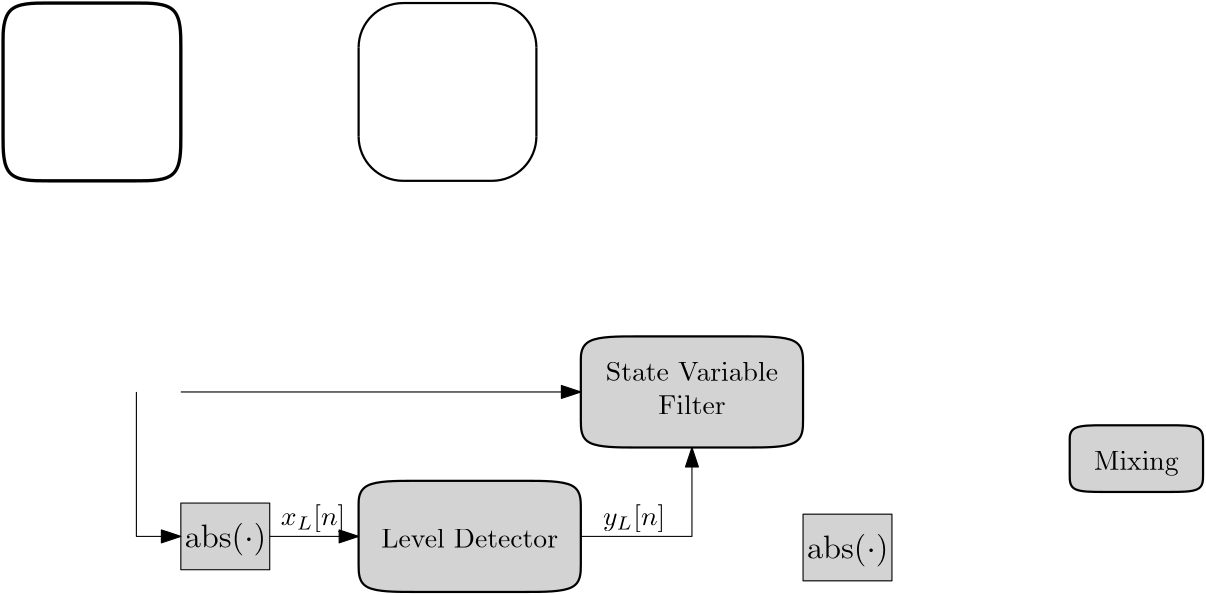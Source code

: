 <?xml version="1.0"?>
<!DOCTYPE ipe SYSTEM "ipe.dtd">
<ipe version="70206" creator="Ipe 7.2.7">
<info created="D:20170920163120" modified="D:20170925132459"/>
<ipestyle name="basic">
<symbol name="arrow/arc(spx)">
<path stroke="sym-stroke" fill="sym-stroke" pen="sym-pen">
0 0 m
-1 0.333 l
-1 -0.333 l
h
</path>
</symbol>
<symbol name="arrow/farc(spx)">
<path stroke="sym-stroke" fill="white" pen="sym-pen">
0 0 m
-1 0.333 l
-1 -0.333 l
h
</path>
</symbol>
<symbol name="arrow/ptarc(spx)">
<path stroke="sym-stroke" fill="sym-stroke" pen="sym-pen">
0 0 m
-1 0.333 l
-0.8 0 l
-1 -0.333 l
h
</path>
</symbol>
<symbol name="arrow/fptarc(spx)">
<path stroke="sym-stroke" fill="white" pen="sym-pen">
0 0 m
-1 0.333 l
-0.8 0 l
-1 -0.333 l
h
</path>
</symbol>
<symbol name="mark/circle(sx)" transformations="translations">
<path fill="sym-stroke">
0.6 0 0 0.6 0 0 e
0.4 0 0 0.4 0 0 e
</path>
</symbol>
<symbol name="mark/disk(sx)" transformations="translations">
<path fill="sym-stroke">
0.6 0 0 0.6 0 0 e
</path>
</symbol>
<symbol name="mark/fdisk(sfx)" transformations="translations">
<group>
<path fill="sym-fill">
0.5 0 0 0.5 0 0 e
</path>
<path fill="sym-stroke" fillrule="eofill">
0.6 0 0 0.6 0 0 e
0.4 0 0 0.4 0 0 e
</path>
</group>
</symbol>
<symbol name="mark/box(sx)" transformations="translations">
<path fill="sym-stroke" fillrule="eofill">
-0.6 -0.6 m
0.6 -0.6 l
0.6 0.6 l
-0.6 0.6 l
h
-0.4 -0.4 m
0.4 -0.4 l
0.4 0.4 l
-0.4 0.4 l
h
</path>
</symbol>
<symbol name="mark/square(sx)" transformations="translations">
<path fill="sym-stroke">
-0.6 -0.6 m
0.6 -0.6 l
0.6 0.6 l
-0.6 0.6 l
h
</path>
</symbol>
<symbol name="mark/fsquare(sfx)" transformations="translations">
<group>
<path fill="sym-fill">
-0.5 -0.5 m
0.5 -0.5 l
0.5 0.5 l
-0.5 0.5 l
h
</path>
<path fill="sym-stroke" fillrule="eofill">
-0.6 -0.6 m
0.6 -0.6 l
0.6 0.6 l
-0.6 0.6 l
h
-0.4 -0.4 m
0.4 -0.4 l
0.4 0.4 l
-0.4 0.4 l
h
</path>
</group>
</symbol>
<symbol name="mark/cross(sx)" transformations="translations">
<group>
<path fill="sym-stroke">
-0.43 -0.57 m
0.57 0.43 l
0.43 0.57 l
-0.57 -0.43 l
h
</path>
<path fill="sym-stroke">
-0.43 0.57 m
0.57 -0.43 l
0.43 -0.57 l
-0.57 0.43 l
h
</path>
</group>
</symbol>
<symbol name="arrow/fnormal(spx)">
<path stroke="sym-stroke" fill="white" pen="sym-pen">
0 0 m
-1 0.333 l
-1 -0.333 l
h
</path>
</symbol>
<symbol name="arrow/pointed(spx)">
<path stroke="sym-stroke" fill="sym-stroke" pen="sym-pen">
0 0 m
-1 0.333 l
-0.8 0 l
-1 -0.333 l
h
</path>
</symbol>
<symbol name="arrow/fpointed(spx)">
<path stroke="sym-stroke" fill="white" pen="sym-pen">
0 0 m
-1 0.333 l
-0.8 0 l
-1 -0.333 l
h
</path>
</symbol>
<symbol name="arrow/linear(spx)">
<path stroke="sym-stroke" pen="sym-pen">
-1 0.333 m
0 0 l
-1 -0.333 l
</path>
</symbol>
<symbol name="arrow/fdouble(spx)">
<path stroke="sym-stroke" fill="white" pen="sym-pen">
0 0 m
-1 0.333 l
-1 -0.333 l
h
-1 0 m
-2 0.333 l
-2 -0.333 l
h
</path>
</symbol>
<symbol name="arrow/double(spx)">
<path stroke="sym-stroke" fill="sym-stroke" pen="sym-pen">
0 0 m
-1 0.333 l
-1 -0.333 l
h
-1 0 m
-2 0.333 l
-2 -0.333 l
h
</path>
</symbol>
<pen name="heavier" value="0.8"/>
<pen name="fat" value="1.2"/>
<pen name="ultrafat" value="2"/>
<symbolsize name="large" value="5"/>
<symbolsize name="small" value="2"/>
<symbolsize name="tiny" value="1.1"/>
<arrowsize name="large" value="10"/>
<arrowsize name="small" value="5"/>
<arrowsize name="tiny" value="3"/>
<color name="red" value="1 0 0"/>
<color name="green" value="0 1 0"/>
<color name="blue" value="0 0 1"/>
<color name="yellow" value="1 1 0"/>
<color name="orange" value="1 0.647 0"/>
<color name="gold" value="1 0.843 0"/>
<color name="purple" value="0.627 0.125 0.941"/>
<color name="gray" value="0.745"/>
<color name="brown" value="0.647 0.165 0.165"/>
<color name="navy" value="0 0 0.502"/>
<color name="pink" value="1 0.753 0.796"/>
<color name="seagreen" value="0.18 0.545 0.341"/>
<color name="turquoise" value="0.251 0.878 0.816"/>
<color name="violet" value="0.933 0.51 0.933"/>
<color name="darkblue" value="0 0 0.545"/>
<color name="darkcyan" value="0 0.545 0.545"/>
<color name="darkgray" value="0.663"/>
<color name="darkgreen" value="0 0.392 0"/>
<color name="darkmagenta" value="0.545 0 0.545"/>
<color name="darkorange" value="1 0.549 0"/>
<color name="darkred" value="0.545 0 0"/>
<color name="lightblue" value="0.678 0.847 0.902"/>
<color name="lightcyan" value="0.878 1 1"/>
<color name="lightgray" value="0.827"/>
<color name="lightgreen" value="0.565 0.933 0.565"/>
<color name="lightyellow" value="1 1 0.878"/>
<dashstyle name="dashed" value="[4] 0"/>
<dashstyle name="dotted" value="[1 3] 0"/>
<dashstyle name="dash dotted" value="[4 2 1 2] 0"/>
<dashstyle name="dash dot dotted" value="[4 2 1 2 1 2] 0"/>
<textsize name="large" value="\large"/>
<textsize name="small" value="\small"/>
<textsize name="tiny" value="\tiny"/>
<textsize name="Large" value="\Large"/>
<textsize name="LARGE" value="\LARGE"/>
<textsize name="huge" value="\huge"/>
<textsize name="Huge" value="\Huge"/>
<textsize name="footnote" value="\footnotesize"/>
<textstyle name="center" begin="\begin{center}" end="\end{center}"/>
<textstyle name="itemize" begin="\begin{itemize}" end="\end{itemize}"/>
<textstyle name="item" begin="\begin{itemize}\item{}" end="\end{itemize}"/>
<gridsize name="4 pts" value="4"/>
<gridsize name="8 pts (~3 mm)" value="8"/>
<gridsize name="16 pts (~6 mm)" value="16"/>
<gridsize name="32 pts (~12 mm)" value="32"/>
<gridsize name="10 pts (~3.5 mm)" value="10"/>
<gridsize name="20 pts (~7 mm)" value="20"/>
<gridsize name="14 pts (~5 mm)" value="14"/>
<gridsize name="28 pts (~10 mm)" value="28"/>
<gridsize name="56 pts (~20 mm)" value="56"/>
<anglesize name="90 deg" value="90"/>
<anglesize name="60 deg" value="60"/>
<anglesize name="45 deg" value="45"/>
<anglesize name="30 deg" value="30"/>
<anglesize name="22.5 deg" value="22.5"/>
<opacity name="10%" value="0.1"/>
<opacity name="30%" value="0.3"/>
<opacity name="50%" value="0.5"/>
<opacity name="75%" value="0.75"/>
<tiling name="falling" angle="-60" step="4" width="1"/>
<tiling name="rising" angle="30" step="4" width="1"/>
</ipestyle>
<page>
<layer name="alpha"/>
<view layers="alpha" active="alpha"/>
<path layer="alpha" matrix="1.25 0 0 0.625 -128 220" stroke="black" fill="lightgray" pen="heavier">
256 688
256 704
272 704
288 704
304 704
320 704
320 688
320 672
320 656
320 640
304 640
288 640
272 640
256 640
256 656
256 672
256 688
256 688 u
</path>
<text matrix="1 0 0 1 56 -4" transformations="translations" pos="176 640" stroke="black" type="label" width="63.678" height="6.918" depth="0" halign="center" valign="baseline">Level Detector</text>
<path matrix="1.25 0 0 0.625 -48 272" stroke="black" fill="lightgray" pen="heavier">
256 688
256 704
272 704
288 704
304 704
320 704
320 688
320 672
320 656
320 640
304 640
288 640
272 640
256 640
256 656
256 672
256 688
256 688 u
</path>
<text matrix="1 0 0 1 136 56" transformations="translations" pos="176 640" stroke="black" type="label" width="62.018" height="6.918" depth="0" halign="center" valign="baseline">State Variable</text>
<text matrix="1 0 0 1 -64 100" transformations="translations" pos="376 584" stroke="black" type="label" width="24.242" height="6.918" depth="0" halign="center" valign="baseline">Filter</text>
<path matrix="1 0 0 1 -192 128" stroke="black" pen="fat">
256 688
256 704
272 704
288 704
304 704
320 704
320 688
320 672
320 656
320 640
304 640
288 640
272 640
256 640
256 656
256 672
256 688
256 688 u
</path>
<path matrix="1 0 0 1 -192 128" stroke="black" pen="heavier">
432 704 m
16 0 0 -16 432 688 448 688 a
</path>
<path matrix="1 0 0 1 -192 128" stroke="black" pen="heavier">
448 656 m
16 0 0 -16 432 656 432 640 a
</path>
<path matrix="1 0 0 1 -192 128" stroke="black" pen="heavier">
400 640 m
16 0 0 -16 400 656 384 656 a
</path>
<path matrix="1 0 0 1 -192 128" stroke="black" pen="heavier">
384 688 m
16 0 0 -16 400 688 400 704 a
</path>
<path matrix="1 0 0 1 -192 128" stroke="black" pen="heavier">
384 688 m
384 656 l
384 656 l
384 656 l
</path>
<path matrix="1 0 0 1 -192 128" stroke="black" pen="heavier">
448 688 m
448 656 l
</path>
<path matrix="1 0 0 1 -192 128" stroke="black" pen="heavier">
432 704 m
400 704 l
</path>
<path matrix="1 0 0 1 -192 128" stroke="black" pen="heavier">
400 640 m
432 640 l
</path>
<path matrix="0.75 0 0 0.375 256 416" stroke="black" fill="lightgray" pen="heavier">
256 688
256 704
272 704
288 704
304 704
320 704
320 688
320 672
320 656
320 640
304 640
288 640
272 640
256 640
256 656
256 672
256 688
256 688 u
</path>
<text matrix="1 0 0 1 128 8" transformations="translations" pos="344 656" stroke="black" type="label" width="30.441" height="6.815" depth="1.93" halign="center" valign="baseline">Mixing</text>
<path matrix="1 0 0 1 16 0" stroke="black" arrow="normal/normal">
112 692 m
256 692 l
</path>
<path matrix="1 0 0 0.75 0 156" stroke="black" fill="lightgray">
352 656 m
352 624 l
384 624 l
384 656 l
h
</path>
<text matrix="1 0 0 1 24 -24" transformations="translations" pos="344 656" stroke="black" type="label" width="29.399" height="8.965" depth="2.99" halign="center" valign="baseline" size="large" style="math">\mbox{abs}(\cdot)</text>
<path matrix="1 0 0 0.75 -224 160" stroke="black" fill="lightgray">
352 656 m
352 624 l
384 624 l
384 656 l
h
</path>
<text matrix="1 0 0 1 -200 -20" transformations="translations" pos="344 656" stroke="black" type="label" width="29.399" height="8.965" depth="2.99" halign="center" valign="baseline" size="large" style="math">\mbox{abs}(\cdot)</text>
<path stroke="black" arrow="normal/normal">
160 640 m
192 640 l
</path>
<path stroke="black" arrow="normal/normal">
112 692 m
112 640 l
128 640 l
</path>
<path matrix="1.66667 0 0 1 -181.333 0" stroke="black" arrow="normal/normal">
272 640 m
296 640 l
296 672 l
</path>
<text matrix="1 0 0 1 0 16" transformations="translations" pos="280 628" stroke="black" type="label" width="22.363" height="7.473" depth="2.49" valign="baseline" style="math">y_L[n]</text>
<text matrix="1 0 0 1 -116 16" transformations="translations" pos="280 628" stroke="black" type="label" width="23.172" height="7.473" depth="2.49" valign="baseline" style="math">x_L[n]</text>
</page>
</ipe>
